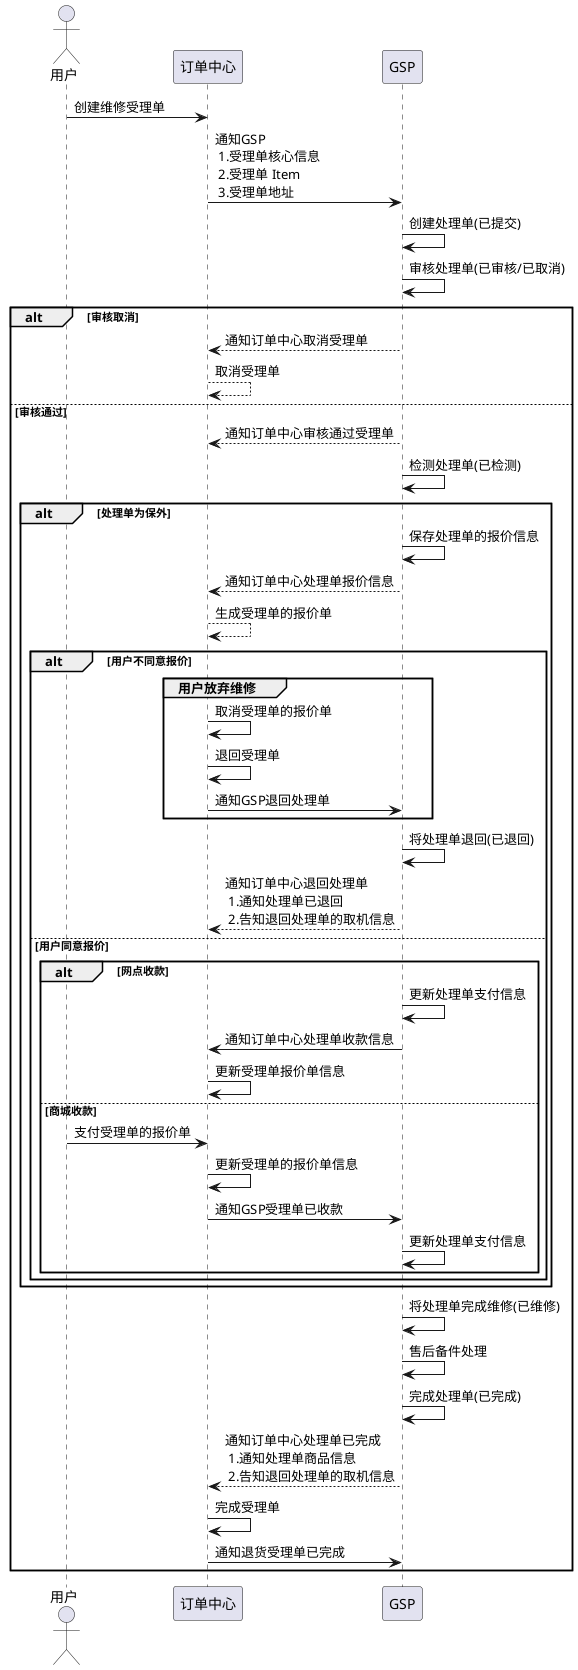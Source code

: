 @startuml

actor 用户

用户 -> 订单中心: 创建维修受理单
订单中心 -> GSP: 通知GSP\n 1.受理单核心信息\n 2.受理单 Item\n 3.受理单地址
GSP -> GSP:创建处理单(已提交)

GSP -> GSP:审核处理单(已审核/已取消)
alt 审核取消
    GSP --> 订单中心: 通知订单中心取消受理单
    订单中心 --> 订单中心: 取消受理单
else 审核通过
    GSP --> 订单中心: 通知订单中心审核通过受理单

    GSP ->  GSP:检测处理单(已检测)
    alt 处理单为保外
        GSP ->  GSP: 保存处理单的报价信息
        GSP --> 订单中心: 通知订单中心处理单报价信息
        订单中心 --> 订单中心: 生成受理单的报价单
        alt 用户不同意报价
            group 用户放弃维修
                订单中心 -> 订单中心: 取消受理单的报价单
                订单中心 -> 订单中心: 退回受理单
                订单中心 -> GSP: 通知GSP退回处理单
            end group
            GSP ->  GSP: 将处理单退回(已退回)
            GSP --> 订单中心: 通知订单中心退回处理单\n 1.通知处理单已退回\n 2.告知退回处理单的取机信息
        else 用户同意报价
            alt 网点收款
                GSP ->  GSP: 更新处理单支付信息
                GSP -> 订单中心: 通知订单中心处理单收款信息
                订单中心 -> 订单中心: 更新受理单报价单信息
            else 商城收款
                用户 -> 订单中心: 支付受理单的报价单
                订单中心 -> 订单中心: 更新受理单的报价单信息
                订单中心 -> GSP: 通知GSP受理单已收款
                GSP ->  GSP: 更新处理单支付信息
            end
        end
    end
    GSP ->  GSP: 将处理单完成维修(已维修)
    GSP ->  GSP: 售后备件处理
    GSP ->  GSP: 完成处理单(已完成)
    GSP --> 订单中心: 通知订单中心处理单已完成\n 1.通知处理单商品信息\n 2.告知退回处理单的取机信息
    订单中心 -> 订单中心: 完成受理单
    订单中心 -> GSP: 通知退货受理单已完成
end

@endnuml